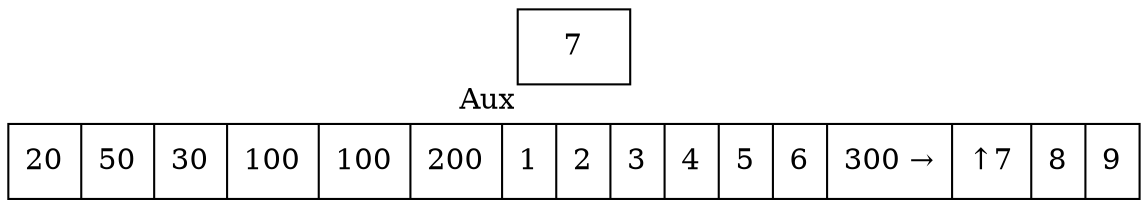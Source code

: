 digraph G{ node [shape = record ];
 rankdir=LR;X[label="{ 20|50|30|100|100|200|1|2|3|4|5|6|300|7|8|9}"]X[label="{ 20|50|30|100|100|200|1|2|3|4|5|6|300 → | ↑ 7|8|9}"]
2[label="{7}"xlabel="Aux"]
}
